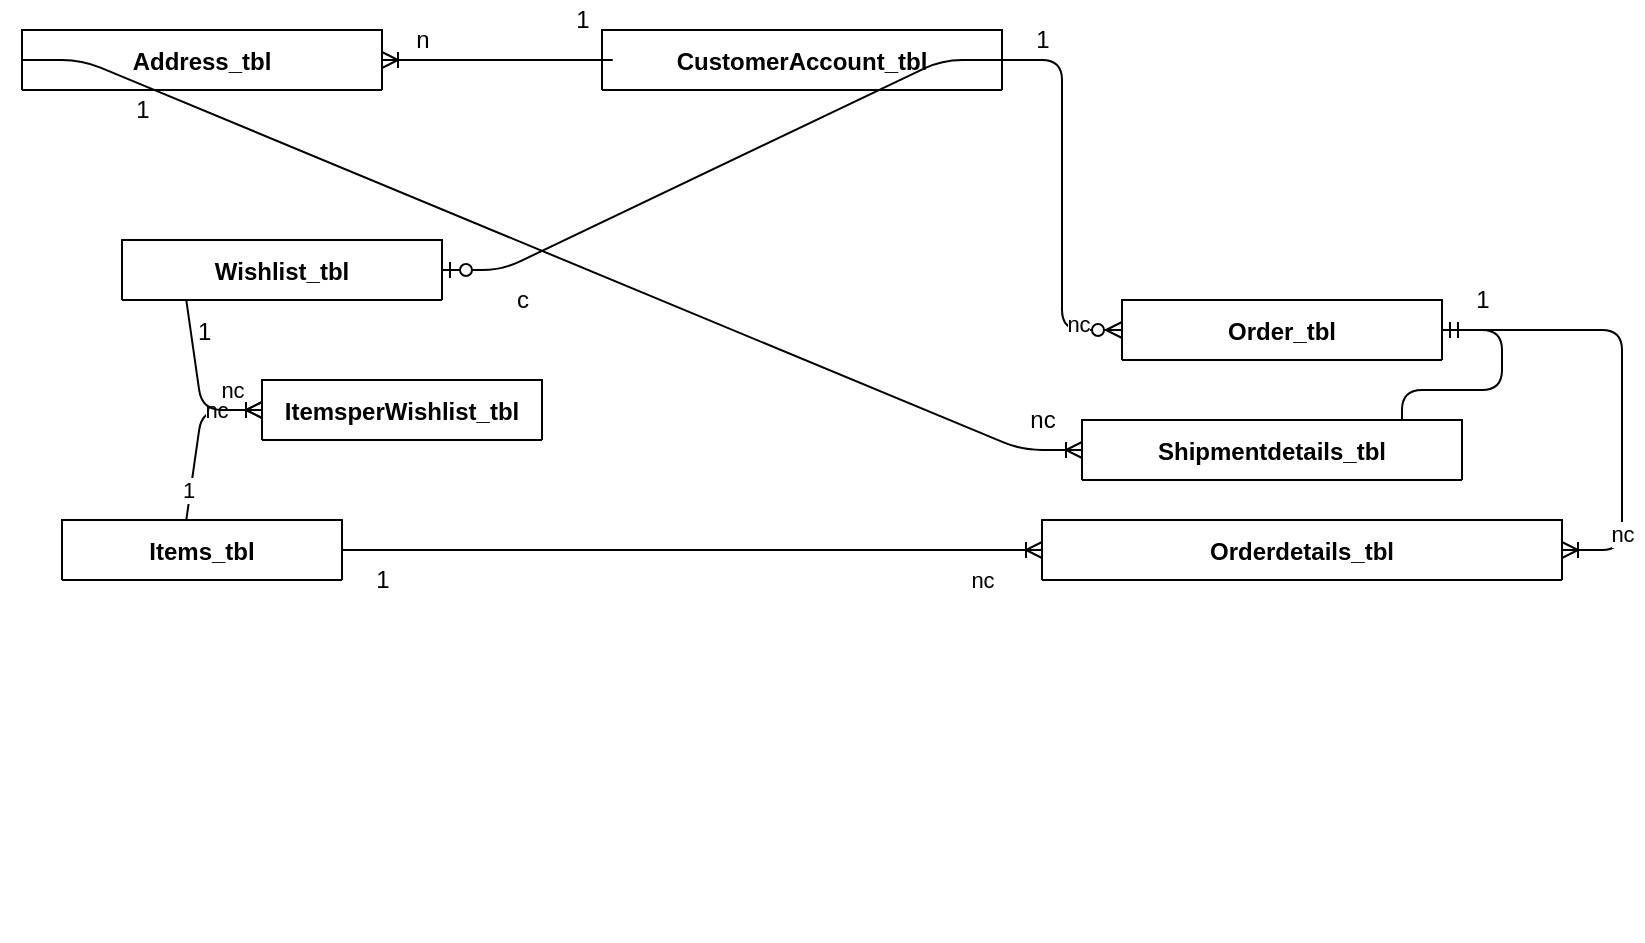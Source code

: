 <mxfile version="13.7.9" type="device"><diagram id="R2lEEEUBdFMjLlhIrx00" name="Page-1"><mxGraphModel dx="1135" dy="667" grid="1" gridSize="10" guides="1" tooltips="1" connect="1" arrows="1" fold="1" page="1" pageScale="1" pageWidth="850" pageHeight="1100" math="0" shadow="0" extFonts="Permanent Marker^https://fonts.googleapis.com/css?family=Permanent+Marker"><root><mxCell id="0"/><mxCell id="1" parent="0"/><mxCell id="C-vyLk0tnHw3VtMMgP7b-23" value="CustomerAccount_tbl" style="shape=table;startSize=30;container=1;collapsible=1;childLayout=tableLayout;fixedRows=1;rowLines=0;fontStyle=1;align=center;resizeLast=1;" parent="1" vertex="1"><mxGeometry x="420" y="535" width="200" height="30" as="geometry"/></mxCell><mxCell id="C-vyLk0tnHw3VtMMgP7b-27" value="" style="shape=partialRectangle;collapsible=0;dropTarget=0;pointerEvents=0;fillColor=none;points=[[0,0.5],[1,0.5]];portConstraint=eastwest;top=0;left=0;right=0;bottom=0;" parent="C-vyLk0tnHw3VtMMgP7b-23" vertex="1"><mxGeometry y="30" width="250" height="30" as="geometry"/></mxCell><mxCell id="C-vyLk0tnHw3VtMMgP7b-28" value="" style="shape=partialRectangle;overflow=hidden;connectable=0;fillColor=none;top=0;left=0;bottom=0;right=0;" parent="C-vyLk0tnHw3VtMMgP7b-27" vertex="1"><mxGeometry width="30" height="30" as="geometry"/></mxCell><mxCell id="C-vyLk0tnHw3VtMMgP7b-29" value="" style="shape=partialRectangle;overflow=hidden;connectable=0;fillColor=none;top=0;left=0;bottom=0;right=0;align=left;spacingLeft=6;" parent="C-vyLk0tnHw3VtMMgP7b-27" vertex="1"><mxGeometry x="30" width="230" height="30" as="geometry"/></mxCell><mxCell id="csc3KWDlTjKNCwwt460D-17" value="Address_tbl" style="shape=table;startSize=30;container=1;collapsible=1;childLayout=tableLayout;fixedRows=1;rowLines=0;fontStyle=1;align=center;resizeLast=1;" vertex="1" parent="1"><mxGeometry x="130" y="535" width="180" height="30" as="geometry"/></mxCell><mxCell id="csc3KWDlTjKNCwwt460D-18" value="" style="shape=partialRectangle;collapsible=0;dropTarget=0;pointerEvents=0;fillColor=none;points=[[0,0.5],[1,0.5]];portConstraint=eastwest;top=0;left=0;right=0;bottom=0;" vertex="1" parent="csc3KWDlTjKNCwwt460D-17"><mxGeometry y="30" width="250" height="30" as="geometry"/></mxCell><mxCell id="csc3KWDlTjKNCwwt460D-19" value="" style="shape=partialRectangle;overflow=hidden;connectable=0;fillColor=none;top=0;left=0;bottom=0;right=0;" vertex="1" parent="csc3KWDlTjKNCwwt460D-18"><mxGeometry width="30" height="30" as="geometry"/></mxCell><mxCell id="csc3KWDlTjKNCwwt460D-20" value="" style="shape=partialRectangle;overflow=hidden;connectable=0;fillColor=none;top=0;left=0;bottom=0;right=0;align=left;spacingLeft=6;" vertex="1" parent="csc3KWDlTjKNCwwt460D-18"><mxGeometry x="30" width="230" height="30" as="geometry"/></mxCell><mxCell id="csc3KWDlTjKNCwwt460D-35" value="" style="edgeStyle=entityRelationEdgeStyle;fontSize=12;html=1;endArrow=ERzeroToMany;endFill=1;exitX=1;exitY=0.5;exitDx=0;exitDy=0;entryX=0;entryY=0.5;entryDx=0;entryDy=0;" edge="1" parent="1" source="C-vyLk0tnHw3VtMMgP7b-23" target="csc3KWDlTjKNCwwt460D-1"><mxGeometry width="100" height="100" relative="1" as="geometry"><mxPoint x="370" y="660" as="sourcePoint"/><mxPoint x="570" y="665" as="targetPoint"/></mxGeometry></mxCell><mxCell id="csc3KWDlTjKNCwwt460D-56" value="nc" style="edgeLabel;html=1;align=center;verticalAlign=middle;resizable=0;points=[];" vertex="1" connectable="0" parent="csc3KWDlTjKNCwwt460D-35"><mxGeometry x="0.77" y="3" relative="1" as="geometry"><mxPoint as="offset"/></mxGeometry></mxCell><mxCell id="csc3KWDlTjKNCwwt460D-1" value="Order_tbl" style="shape=table;startSize=30;container=1;collapsible=1;childLayout=tableLayout;fixedRows=1;rowLines=0;fontStyle=1;align=center;resizeLast=1;" vertex="1" parent="1"><mxGeometry x="680" y="670" width="160" height="30" as="geometry"/></mxCell><mxCell id="csc3KWDlTjKNCwwt460D-2" value="" style="shape=partialRectangle;collapsible=0;dropTarget=0;pointerEvents=0;fillColor=none;points=[[0,0.5],[1,0.5]];portConstraint=eastwest;top=0;left=0;right=0;bottom=0;" vertex="1" parent="csc3KWDlTjKNCwwt460D-1"><mxGeometry y="30" width="250" height="30" as="geometry"/></mxCell><mxCell id="csc3KWDlTjKNCwwt460D-3" value="" style="shape=partialRectangle;overflow=hidden;connectable=0;fillColor=none;top=0;left=0;bottom=0;right=0;" vertex="1" parent="csc3KWDlTjKNCwwt460D-2"><mxGeometry width="30" height="30" as="geometry"/></mxCell><mxCell id="csc3KWDlTjKNCwwt460D-4" value="" style="shape=partialRectangle;overflow=hidden;connectable=0;fillColor=none;top=0;left=0;bottom=0;right=0;align=left;spacingLeft=6;" vertex="1" parent="csc3KWDlTjKNCwwt460D-2"><mxGeometry x="30" width="230" height="30" as="geometry"/></mxCell><mxCell id="csc3KWDlTjKNCwwt460D-37" value="" style="edgeStyle=entityRelationEdgeStyle;fontSize=12;html=1;endArrow=ERzeroToOne;endFill=1;exitX=1;exitY=0.5;exitDx=0;exitDy=0;" edge="1" parent="1" source="C-vyLk0tnHw3VtMMgP7b-23" target="csc3KWDlTjKNCwwt460D-29"><mxGeometry width="100" height="100" relative="1" as="geometry"><mxPoint x="420" y="580" as="sourcePoint"/><mxPoint x="580" y="660" as="targetPoint"/></mxGeometry></mxCell><mxCell id="csc3KWDlTjKNCwwt460D-5" value="Orderdetails_tbl" style="shape=table;startSize=30;container=1;collapsible=1;childLayout=tableLayout;fixedRows=1;rowLines=0;fontStyle=1;align=center;resizeLast=1;" vertex="1" parent="1"><mxGeometry x="640" y="780" width="260" height="30" as="geometry"/></mxCell><mxCell id="csc3KWDlTjKNCwwt460D-6" value="" style="shape=partialRectangle;collapsible=0;dropTarget=0;pointerEvents=0;fillColor=none;points=[[0,0.5],[1,0.5]];portConstraint=eastwest;top=0;left=0;right=0;bottom=0;" vertex="1" parent="csc3KWDlTjKNCwwt460D-5"><mxGeometry y="30" width="250" height="30" as="geometry"/></mxCell><mxCell id="csc3KWDlTjKNCwwt460D-7" value="" style="shape=partialRectangle;overflow=hidden;connectable=0;fillColor=none;top=0;left=0;bottom=0;right=0;" vertex="1" parent="csc3KWDlTjKNCwwt460D-6"><mxGeometry width="30" height="30" as="geometry"/></mxCell><mxCell id="csc3KWDlTjKNCwwt460D-8" value="" style="shape=partialRectangle;overflow=hidden;connectable=0;fillColor=none;top=0;left=0;bottom=0;right=0;align=left;spacingLeft=6;" vertex="1" parent="csc3KWDlTjKNCwwt460D-6"><mxGeometry x="30" width="230" height="30" as="geometry"/></mxCell><mxCell id="csc3KWDlTjKNCwwt460D-42" value="" style="edgeStyle=entityRelationEdgeStyle;fontSize=12;html=1;endArrow=ERoneToMany;exitX=1;exitY=0.5;exitDx=0;exitDy=0;" edge="1" parent="1" source="csc3KWDlTjKNCwwt460D-1" target="csc3KWDlTjKNCwwt460D-5"><mxGeometry width="100" height="100" relative="1" as="geometry"><mxPoint x="480" y="860" as="sourcePoint"/><mxPoint x="580" y="760" as="targetPoint"/></mxGeometry></mxCell><mxCell id="csc3KWDlTjKNCwwt460D-60" value="nc" style="edgeLabel;html=1;align=center;verticalAlign=middle;resizable=0;points=[];" vertex="1" connectable="0" parent="csc3KWDlTjKNCwwt460D-42"><mxGeometry x="0.666" relative="1" as="geometry"><mxPoint as="offset"/></mxGeometry></mxCell><mxCell id="csc3KWDlTjKNCwwt460D-44" value="" style="edgeStyle=entityRelationEdgeStyle;fontSize=12;html=1;endArrow=ERmandOne;startArrow=ERmandOne;exitX=1;exitY=0.5;exitDx=0;exitDy=0;" edge="1" parent="1" source="csc3KWDlTjKNCwwt460D-25" target="csc3KWDlTjKNCwwt460D-1"><mxGeometry width="100" height="100" relative="1" as="geometry"><mxPoint x="480" y="860" as="sourcePoint"/><mxPoint x="580" y="760" as="targetPoint"/></mxGeometry></mxCell><mxCell id="csc3KWDlTjKNCwwt460D-59" value="1" style="edgeLabel;html=1;align=center;verticalAlign=middle;resizable=0;points=[];" vertex="1" connectable="0" parent="csc3KWDlTjKNCwwt460D-44"><mxGeometry x="-0.644" y="3" relative="1" as="geometry"><mxPoint as="offset"/></mxGeometry></mxCell><mxCell id="csc3KWDlTjKNCwwt460D-46" value="" style="edgeStyle=entityRelationEdgeStyle;fontSize=12;html=1;endArrow=ERoneToMany;exitX=1;exitY=0.5;exitDx=0;exitDy=0;entryX=0;entryY=0.5;entryDx=0;entryDy=0;" edge="1" parent="1" source="csc3KWDlTjKNCwwt460D-38" target="csc3KWDlTjKNCwwt460D-5"><mxGeometry width="100" height="100" relative="1" as="geometry"><mxPoint x="480" y="860" as="sourcePoint"/><mxPoint x="580" y="760" as="targetPoint"/></mxGeometry></mxCell><mxCell id="csc3KWDlTjKNCwwt460D-61" value="nc" style="edgeLabel;html=1;align=center;verticalAlign=middle;resizable=0;points=[];" vertex="1" connectable="0" parent="csc3KWDlTjKNCwwt460D-46"><mxGeometry x="0.829" y="-2" relative="1" as="geometry"><mxPoint y="13" as="offset"/></mxGeometry></mxCell><mxCell id="csc3KWDlTjKNCwwt460D-25" value="Shipmentdetails_tbl" style="shape=table;startSize=30;container=1;collapsible=1;childLayout=tableLayout;fixedRows=1;rowLines=0;fontStyle=1;align=center;resizeLast=1;" vertex="1" parent="1"><mxGeometry x="660" y="730" width="190" height="30" as="geometry"/></mxCell><mxCell id="csc3KWDlTjKNCwwt460D-26" value="" style="shape=partialRectangle;collapsible=0;dropTarget=0;pointerEvents=0;fillColor=none;points=[[0,0.5],[1,0.5]];portConstraint=eastwest;top=0;left=0;right=0;bottom=0;" vertex="1" parent="csc3KWDlTjKNCwwt460D-25"><mxGeometry y="30" width="250" height="30" as="geometry"/></mxCell><mxCell id="csc3KWDlTjKNCwwt460D-27" value="" style="shape=partialRectangle;overflow=hidden;connectable=0;fillColor=none;top=0;left=0;bottom=0;right=0;" vertex="1" parent="csc3KWDlTjKNCwwt460D-26"><mxGeometry width="30" height="30" as="geometry"/></mxCell><mxCell id="csc3KWDlTjKNCwwt460D-28" value="" style="shape=partialRectangle;overflow=hidden;connectable=0;fillColor=none;top=0;left=0;bottom=0;right=0;align=left;spacingLeft=6;" vertex="1" parent="csc3KWDlTjKNCwwt460D-26"><mxGeometry x="30" width="230" height="30" as="geometry"/></mxCell><mxCell id="csc3KWDlTjKNCwwt460D-52" value="1" style="text;html=1;align=center;verticalAlign=middle;resizable=0;points=[];autosize=1;" vertex="1" parent="1"><mxGeometry x="630" y="530" width="20" height="20" as="geometry"/></mxCell><mxCell id="csc3KWDlTjKNCwwt460D-58" value="1" style="text;html=1;align=center;verticalAlign=middle;resizable=0;points=[];autosize=1;" vertex="1" parent="1"><mxGeometry x="850" y="660" width="20" height="20" as="geometry"/></mxCell><mxCell id="csc3KWDlTjKNCwwt460D-62" value="1" style="text;html=1;align=center;verticalAlign=middle;resizable=0;points=[];autosize=1;" vertex="1" parent="1"><mxGeometry x="300" y="800" width="20" height="20" as="geometry"/></mxCell><mxCell id="csc3KWDlTjKNCwwt460D-69" value="" style="edgeStyle=entityRelationEdgeStyle;fontSize=12;html=1;endArrow=ERoneToMany;" edge="1" parent="1" target="csc3KWDlTjKNCwwt460D-65"><mxGeometry width="100" height="100" relative="1" as="geometry"><mxPoint x="180" y="795" as="sourcePoint"/><mxPoint x="540" y="740" as="targetPoint"/></mxGeometry></mxCell><mxCell id="csc3KWDlTjKNCwwt460D-76" value="1" style="edgeLabel;html=1;align=center;verticalAlign=middle;resizable=0;points=[];" vertex="1" connectable="0" parent="csc3KWDlTjKNCwwt460D-69"><mxGeometry x="-0.091" y="1" relative="1" as="geometry"><mxPoint y="-1" as="offset"/></mxGeometry></mxCell><mxCell id="csc3KWDlTjKNCwwt460D-77" value="nc" style="edgeLabel;html=1;align=center;verticalAlign=middle;resizable=0;points=[];" vertex="1" connectable="0" parent="csc3KWDlTjKNCwwt460D-69"><mxGeometry x="0.662" relative="1" as="geometry"><mxPoint x="-1" as="offset"/></mxGeometry></mxCell><mxCell id="csc3KWDlTjKNCwwt460D-38" value="Items_tbl" style="shape=table;startSize=30;container=1;collapsible=1;childLayout=tableLayout;fixedRows=1;rowLines=0;fontStyle=1;align=center;resizeLast=1;" vertex="1" parent="1"><mxGeometry x="150" y="780" width="140" height="30" as="geometry"/></mxCell><mxCell id="csc3KWDlTjKNCwwt460D-39" value="" style="shape=partialRectangle;collapsible=0;dropTarget=0;pointerEvents=0;fillColor=none;points=[[0,0.5],[1,0.5]];portConstraint=eastwest;top=0;left=0;right=0;bottom=0;" vertex="1" parent="csc3KWDlTjKNCwwt460D-38"><mxGeometry x="-30" y="180" width="250" height="30" as="geometry"/></mxCell><mxCell id="csc3KWDlTjKNCwwt460D-40" value="" style="shape=partialRectangle;overflow=hidden;connectable=0;fillColor=none;top=0;left=0;bottom=0;right=0;" vertex="1" parent="csc3KWDlTjKNCwwt460D-39"><mxGeometry width="30" height="30" as="geometry"/></mxCell><mxCell id="csc3KWDlTjKNCwwt460D-41" value="" style="shape=partialRectangle;overflow=hidden;connectable=0;fillColor=none;top=0;left=0;bottom=0;right=0;align=left;spacingLeft=6;" vertex="1" parent="csc3KWDlTjKNCwwt460D-39"><mxGeometry x="30" width="230" height="30" as="geometry"/></mxCell><mxCell id="csc3KWDlTjKNCwwt460D-78" value="" style="edgeStyle=entityRelationEdgeStyle;fontSize=12;html=1;endArrow=ERoneToMany;exitX=0;exitY=0.5;exitDx=0;exitDy=0;entryX=0;entryY=0.5;entryDx=0;entryDy=0;" edge="1" parent="1" source="csc3KWDlTjKNCwwt460D-29" target="csc3KWDlTjKNCwwt460D-65"><mxGeometry width="100" height="100" relative="1" as="geometry"><mxPoint x="440" y="840" as="sourcePoint"/><mxPoint x="540" y="740" as="targetPoint"/></mxGeometry></mxCell><mxCell id="csc3KWDlTjKNCwwt460D-80" value="nc" style="edgeLabel;html=1;align=center;verticalAlign=middle;resizable=0;points=[];" vertex="1" connectable="0" parent="csc3KWDlTjKNCwwt460D-78"><mxGeometry x="0.62" y="-3" relative="1" as="geometry"><mxPoint x="9.83" y="-13" as="offset"/></mxGeometry></mxCell><mxCell id="csc3KWDlTjKNCwwt460D-29" value="Wishlist_tbl" style="shape=table;startSize=30;container=1;collapsible=1;childLayout=tableLayout;fixedRows=1;rowLines=0;fontStyle=1;align=center;resizeLast=1;" vertex="1" parent="1"><mxGeometry x="180" y="640" width="160" height="30" as="geometry"/></mxCell><mxCell id="csc3KWDlTjKNCwwt460D-30" value="" style="shape=partialRectangle;collapsible=0;dropTarget=0;pointerEvents=0;fillColor=none;points=[[0,0.5],[1,0.5]];portConstraint=eastwest;top=0;left=0;right=0;bottom=0;" vertex="1" parent="csc3KWDlTjKNCwwt460D-29"><mxGeometry y="30" width="250" height="30" as="geometry"/></mxCell><mxCell id="csc3KWDlTjKNCwwt460D-31" value="" style="shape=partialRectangle;overflow=hidden;connectable=0;fillColor=none;top=0;left=0;bottom=0;right=0;" vertex="1" parent="csc3KWDlTjKNCwwt460D-30"><mxGeometry width="30" height="30" as="geometry"/></mxCell><mxCell id="csc3KWDlTjKNCwwt460D-32" value="1" style="shape=partialRectangle;overflow=hidden;connectable=0;fillColor=none;top=0;left=0;bottom=0;right=0;align=left;spacingLeft=6;" vertex="1" parent="csc3KWDlTjKNCwwt460D-30"><mxGeometry x="30" width="230" height="30" as="geometry"/></mxCell><mxCell id="csc3KWDlTjKNCwwt460D-65" value="ItemsperWishlist_tbl" style="shape=table;startSize=30;container=1;collapsible=1;childLayout=tableLayout;fixedRows=1;rowLines=0;fontStyle=1;align=center;resizeLast=1;" vertex="1" parent="1"><mxGeometry x="250" y="710" width="140" height="30" as="geometry"/></mxCell><mxCell id="csc3KWDlTjKNCwwt460D-66" value="" style="shape=partialRectangle;collapsible=0;dropTarget=0;pointerEvents=0;fillColor=none;points=[[0,0.5],[1,0.5]];portConstraint=eastwest;top=0;left=0;right=0;bottom=0;" vertex="1" parent="csc3KWDlTjKNCwwt460D-65"><mxGeometry x="-30" y="180" width="250" height="30" as="geometry"/></mxCell><mxCell id="csc3KWDlTjKNCwwt460D-67" value="" style="shape=partialRectangle;overflow=hidden;connectable=0;fillColor=none;top=0;left=0;bottom=0;right=0;" vertex="1" parent="csc3KWDlTjKNCwwt460D-66"><mxGeometry width="30" height="30" as="geometry"/></mxCell><mxCell id="csc3KWDlTjKNCwwt460D-68" value="" style="shape=partialRectangle;overflow=hidden;connectable=0;fillColor=none;top=0;left=0;bottom=0;right=0;align=left;spacingLeft=6;" vertex="1" parent="csc3KWDlTjKNCwwt460D-66"><mxGeometry x="30" width="230" height="30" as="geometry"/></mxCell><mxCell id="csc3KWDlTjKNCwwt460D-81" value="" style="edgeStyle=entityRelationEdgeStyle;fontSize=12;html=1;endArrow=ERoneToMany;" edge="1" parent="1" target="csc3KWDlTjKNCwwt460D-17"><mxGeometry width="100" height="100" relative="1" as="geometry"><mxPoint x="400" y="550" as="sourcePoint"/><mxPoint x="540" y="740" as="targetPoint"/></mxGeometry></mxCell><mxCell id="csc3KWDlTjKNCwwt460D-82" value="1" style="text;html=1;align=center;verticalAlign=middle;resizable=0;points=[];autosize=1;" vertex="1" parent="1"><mxGeometry x="400" y="520" width="20" height="20" as="geometry"/></mxCell><mxCell id="csc3KWDlTjKNCwwt460D-83" value="n" style="text;html=1;align=center;verticalAlign=middle;resizable=0;points=[];autosize=1;" vertex="1" parent="1"><mxGeometry x="320" y="530" width="20" height="20" as="geometry"/></mxCell><mxCell id="csc3KWDlTjKNCwwt460D-84" value="" style="edgeStyle=entityRelationEdgeStyle;fontSize=12;html=1;endArrow=ERoneToMany;exitX=0;exitY=0.5;exitDx=0;exitDy=0;entryX=0;entryY=0.5;entryDx=0;entryDy=0;" edge="1" parent="1" source="csc3KWDlTjKNCwwt460D-17" target="csc3KWDlTjKNCwwt460D-25"><mxGeometry width="100" height="100" relative="1" as="geometry"><mxPoint x="440" y="840" as="sourcePoint"/><mxPoint x="540" y="740" as="targetPoint"/></mxGeometry></mxCell><mxCell id="csc3KWDlTjKNCwwt460D-85" value="nc" style="text;html=1;align=center;verticalAlign=middle;resizable=0;points=[];autosize=1;" vertex="1" parent="1"><mxGeometry x="625" y="720" width="30" height="20" as="geometry"/></mxCell><mxCell id="csc3KWDlTjKNCwwt460D-86" value="1" style="text;html=1;align=center;verticalAlign=middle;resizable=0;points=[];autosize=1;" vertex="1" parent="1"><mxGeometry x="180" y="565" width="20" height="20" as="geometry"/></mxCell><mxCell id="csc3KWDlTjKNCwwt460D-90" value="c" style="text;html=1;align=center;verticalAlign=middle;resizable=0;points=[];autosize=1;" vertex="1" parent="1"><mxGeometry x="370" y="660" width="20" height="20" as="geometry"/></mxCell></root></mxGraphModel></diagram></mxfile>